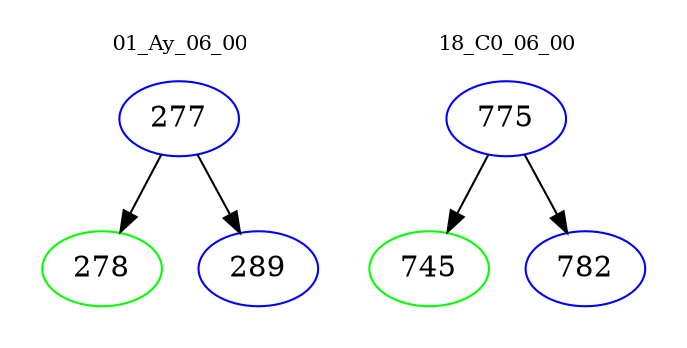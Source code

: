 digraph{
subgraph cluster_0 {
color = white
label = "01_Ay_06_00";
fontsize=10;
T0_277 [label="277", color="blue"]
T0_277 -> T0_278 [color="black"]
T0_278 [label="278", color="green"]
T0_277 -> T0_289 [color="black"]
T0_289 [label="289", color="blue"]
}
subgraph cluster_1 {
color = white
label = "18_C0_06_00";
fontsize=10;
T1_775 [label="775", color="blue"]
T1_775 -> T1_745 [color="black"]
T1_745 [label="745", color="green"]
T1_775 -> T1_782 [color="black"]
T1_782 [label="782", color="blue"]
}
}
